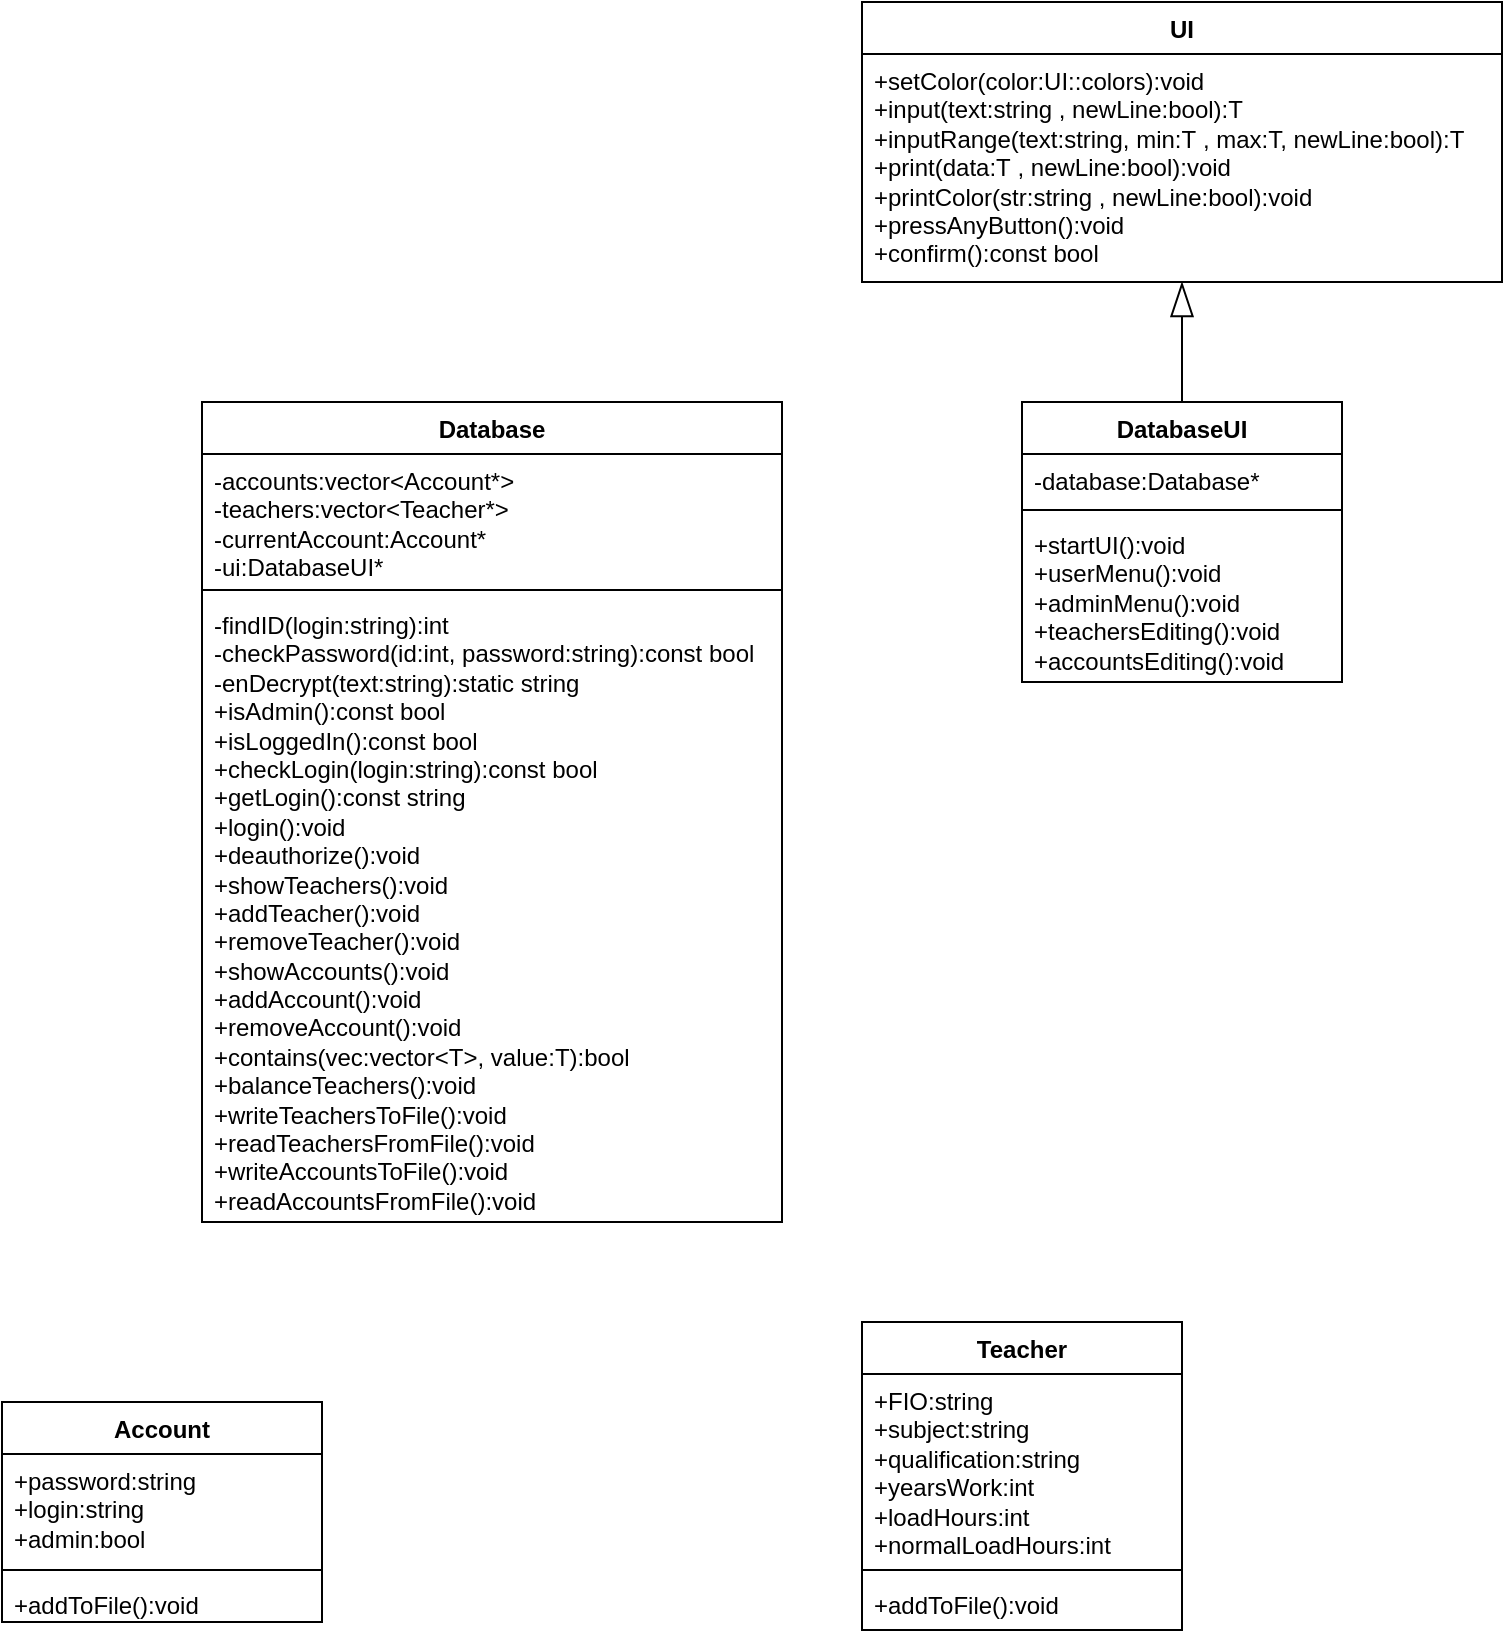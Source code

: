 <mxfile version="24.4.8" type="github">
  <diagram name="Страница — 1" id="v00zqgnZbxmumNdSIBY3">
    <mxGraphModel dx="1153" dy="736" grid="1" gridSize="10" guides="1" tooltips="1" connect="1" arrows="1" fold="1" page="1" pageScale="1" pageWidth="827" pageHeight="1169" math="0" shadow="0">
      <root>
        <mxCell id="0" />
        <mxCell id="1" parent="0" />
        <mxCell id="c9bf9Scs0g08PIBnZ7ZU-1" value="Database" style="swimlane;fontStyle=1;align=center;verticalAlign=top;childLayout=stackLayout;horizontal=1;startSize=26;horizontalStack=0;resizeParent=1;resizeParentMax=0;resizeLast=0;collapsible=1;marginBottom=0;whiteSpace=wrap;html=1;" vertex="1" parent="1">
          <mxGeometry x="150" y="200" width="290" height="410" as="geometry" />
        </mxCell>
        <mxCell id="c9bf9Scs0g08PIBnZ7ZU-2" value="&lt;div&gt;&lt;span style=&quot;background-color: initial;&quot;&gt;-accounts:&lt;/span&gt;vector&amp;lt;Account*&amp;gt;&lt;/div&gt;&lt;div&gt;&lt;span style=&quot;background-color: initial;&quot;&gt;-teachers:&lt;/span&gt;vector&amp;lt;Teacher*&amp;gt;&lt;/div&gt;&lt;div&gt;-currentAccount:&lt;span style=&quot;background-color: initial;&quot;&gt;Account*&lt;/span&gt;&lt;/div&gt;&lt;div&gt;-&lt;span style=&quot;background-color: initial;&quot;&gt;ui:&lt;/span&gt;&lt;span style=&quot;background-color: initial;&quot;&gt;DatabaseUI*&lt;/span&gt;&lt;/div&gt;" style="text;strokeColor=none;fillColor=none;align=left;verticalAlign=top;spacingLeft=4;spacingRight=4;overflow=hidden;rotatable=0;points=[[0,0.5],[1,0.5]];portConstraint=eastwest;whiteSpace=wrap;html=1;" vertex="1" parent="c9bf9Scs0g08PIBnZ7ZU-1">
          <mxGeometry y="26" width="290" height="64" as="geometry" />
        </mxCell>
        <mxCell id="c9bf9Scs0g08PIBnZ7ZU-3" value="" style="line;strokeWidth=1;fillColor=none;align=left;verticalAlign=middle;spacingTop=-1;spacingLeft=3;spacingRight=3;rotatable=0;labelPosition=right;points=[];portConstraint=eastwest;strokeColor=inherit;" vertex="1" parent="c9bf9Scs0g08PIBnZ7ZU-1">
          <mxGeometry y="90" width="290" height="8" as="geometry" />
        </mxCell>
        <mxCell id="c9bf9Scs0g08PIBnZ7ZU-4" value="&lt;div&gt;&lt;span style=&quot;white-space: normal;&quot;&gt;-findID(login:&lt;/span&gt;&lt;span style=&quot;background-color: initial;&quot;&gt;string&lt;/span&gt;&lt;span style=&quot;background-color: initial;&quot;&gt;):&lt;/span&gt;&lt;span style=&quot;background-color: initial;&quot;&gt;int&lt;/span&gt;&lt;span style=&quot;background-color: initial;&quot;&gt;&amp;nbsp;&lt;/span&gt;&lt;/div&gt;&lt;div&gt;&lt;span style=&quot;white-space: normal;&quot;&gt;-checkPassword(&lt;/span&gt;&lt;span style=&quot;background-color: initial;&quot;&gt;id:&lt;/span&gt;&lt;span style=&quot;background-color: initial;&quot;&gt;int, password:&lt;/span&gt;&lt;span style=&quot;background-color: initial;&quot;&gt;string&lt;/span&gt;&lt;span style=&quot;background-color: initial;&quot;&gt;):&lt;/span&gt;&lt;span style=&quot;background-color: initial;&quot;&gt;const bool&lt;/span&gt;&lt;span style=&quot;background-color: initial;&quot;&gt;&amp;nbsp;&lt;/span&gt;&lt;/div&gt;&lt;div&gt;&lt;span style=&quot;white-space: normal;&quot;&gt;-enDecrypt(text:&lt;/span&gt;&lt;span style=&quot;background-color: initial;&quot;&gt;string&lt;/span&gt;&lt;span style=&quot;background-color: initial;&quot;&gt;):&lt;/span&gt;&lt;span style=&quot;background-color: initial;&quot;&gt;static string&lt;/span&gt;&lt;span style=&quot;background-color: initial;&quot;&gt;&amp;nbsp;&lt;/span&gt;&lt;/div&gt;&lt;div&gt;&lt;span style=&quot;background-color: initial;&quot;&gt;&lt;div&gt;+isAdmin():const bool&lt;/div&gt;&lt;div&gt;+isLoggedIn():const bool&lt;/div&gt;&lt;div&gt;+checkLogin(login:&lt;span style=&quot;background-color: initial;&quot;&gt;string&lt;/span&gt;&lt;span style=&quot;background-color: initial;&quot;&gt;):const bool&lt;/span&gt;&lt;/div&gt;&lt;/span&gt;&lt;span style=&quot;background-color: initial;&quot;&gt;&lt;div&gt;+getLogin():const string&lt;/div&gt;&lt;div&gt;+login():void&lt;/div&gt;&lt;div&gt;+deauthorize():void&lt;/div&gt;&lt;div&gt;+showTeachers():void&lt;/div&gt;&lt;div&gt;+addTeacher():void&lt;/div&gt;&lt;div&gt;+removeTeacher():void&lt;/div&gt;&lt;div&gt;+showAccounts():void&lt;/div&gt;&lt;div&gt;+addAccount():void&lt;/div&gt;&lt;div&gt;+removeAccount():void&lt;/div&gt;&lt;div&gt;+contains(vec:&lt;span style=&quot;background-color: initial;&quot;&gt;vector&amp;lt;T&amp;gt;&lt;/span&gt;&lt;span style=&quot;background-color: initial;&quot;&gt;, value:&lt;/span&gt;&lt;span style=&quot;background-color: initial;&quot;&gt;T&lt;/span&gt;&lt;span style=&quot;background-color: initial;&quot;&gt;):bool&lt;/span&gt;&lt;/div&gt;&lt;/span&gt;&lt;span style=&quot;background-color: initial;&quot;&gt;&lt;div&gt;+balanceTeachers():void&lt;/div&gt;&lt;div&gt;+writeTeachersToFile():void&lt;/div&gt;&lt;div&gt;+readTeachersFromFile():void&lt;/div&gt;&lt;div&gt;+writeAccountsToFile():void&lt;/div&gt;&lt;div&gt;&lt;span style=&quot;background-color: initial;&quot;&gt;+readAccountsFromFile():void&lt;/span&gt;&lt;br&gt;&lt;/div&gt;&lt;/span&gt;&lt;/div&gt;" style="text;strokeColor=none;fillColor=none;align=left;verticalAlign=top;spacingLeft=4;spacingRight=4;overflow=hidden;rotatable=0;points=[[0,0.5],[1,0.5]];portConstraint=eastwest;whiteSpace=wrap;html=1;" vertex="1" parent="c9bf9Scs0g08PIBnZ7ZU-1">
          <mxGeometry y="98" width="290" height="312" as="geometry" />
        </mxCell>
        <mxCell id="c9bf9Scs0g08PIBnZ7ZU-5" value="UI" style="swimlane;fontStyle=1;align=center;verticalAlign=top;childLayout=stackLayout;horizontal=1;startSize=26;horizontalStack=0;resizeParent=1;resizeParentMax=0;resizeLast=0;collapsible=1;marginBottom=0;whiteSpace=wrap;html=1;" vertex="1" parent="1">
          <mxGeometry x="480" width="320" height="140" as="geometry" />
        </mxCell>
        <mxCell id="c9bf9Scs0g08PIBnZ7ZU-8" value="&lt;div&gt;&lt;span style=&quot;background-color: initial;&quot;&gt;+setColor(color:&lt;/span&gt;&lt;span style=&quot;background-color: initial;&quot;&gt;UI::colors&lt;/span&gt;&lt;span style=&quot;background-color: initial;&quot;&gt;):&lt;/span&gt;&lt;span style=&quot;background-color: initial;&quot;&gt;void&lt;/span&gt;&lt;span style=&quot;background-color: initial;&quot;&gt;&amp;nbsp;&lt;/span&gt;&lt;/div&gt;&lt;div&gt;&lt;span style=&quot;white-space: normal;&quot;&gt;+input(text:&lt;/span&gt;&lt;span style=&quot;background-color: initial;&quot;&gt;string&lt;/span&gt;&lt;span style=&quot;background-color: initial;&quot;&gt;&amp;nbsp;&lt;/span&gt;&lt;span style=&quot;background-color: initial;&quot;&gt;, newLine:bool):&lt;/span&gt;&lt;span style=&quot;background-color: initial;&quot;&gt;T&lt;/span&gt;&lt;span style=&quot;background-color: initial;&quot;&gt;&amp;nbsp;&lt;/span&gt;&lt;/div&gt;&lt;div&gt;&lt;span style=&quot;white-space: normal;&quot;&gt;+inputRange(text:&lt;/span&gt;&lt;span style=&quot;background-color: initial;&quot;&gt;string&lt;/span&gt;&lt;span style=&quot;background-color: initial;&quot;&gt;, min:&lt;/span&gt;&lt;span style=&quot;background-color: initial;&quot;&gt;T&lt;/span&gt;&lt;span style=&quot;background-color: initial;&quot;&gt;&amp;nbsp;&lt;/span&gt;&lt;span style=&quot;background-color: initial;&quot;&gt;, max:T, newLine:&lt;/span&gt;&lt;span style=&quot;background-color: initial;&quot;&gt;bool&lt;/span&gt;&lt;span style=&quot;background-color: initial;&quot;&gt;):&lt;/span&gt;&lt;span style=&quot;background-color: initial;&quot;&gt;T&lt;/span&gt;&lt;span style=&quot;background-color: initial;&quot;&gt;&amp;nbsp;&lt;/span&gt;&lt;/div&gt;&lt;div&gt;&lt;span style=&quot;white-space: normal;&quot;&gt;+print(data:&lt;/span&gt;&lt;span style=&quot;background-color: initial;&quot;&gt;T&lt;/span&gt;&lt;span style=&quot;background-color: initial;&quot;&gt;&amp;nbsp;&lt;/span&gt;&lt;span style=&quot;background-color: initial;&quot;&gt;, newLine:&lt;/span&gt;bool&lt;span style=&quot;background-color: initial;&quot;&gt;):&lt;/span&gt;&lt;span style=&quot;background-color: initial;&quot;&gt;void&lt;/span&gt;&lt;span style=&quot;background-color: initial;&quot;&gt;&amp;nbsp;&lt;/span&gt;&lt;/div&gt;&lt;div&gt;&lt;span style=&quot;white-space: normal;&quot;&gt;+printColor(str:&lt;/span&gt;&lt;span style=&quot;background-color: initial;&quot;&gt;string&lt;/span&gt;&lt;span style=&quot;background-color: initial;&quot;&gt;&amp;nbsp;&lt;/span&gt;&lt;span style=&quot;background-color: initial;&quot;&gt;, newLine:&lt;/span&gt;&lt;span style=&quot;background-color: initial;&quot;&gt;bool&lt;/span&gt;&lt;span style=&quot;background-color: initial;&quot;&gt;):&lt;/span&gt;&lt;span style=&quot;background-color: initial;&quot;&gt;void&lt;/span&gt;&lt;span style=&quot;background-color: initial;&quot;&gt;&amp;nbsp;&lt;/span&gt;&lt;/div&gt;&lt;div&gt;&lt;span style=&quot;white-space: normal;&quot;&gt;+pressAnyButton():&lt;/span&gt;&lt;span style=&quot;background-color: initial;&quot;&gt;void&lt;/span&gt;&lt;span style=&quot;background-color: initial;&quot;&gt;&amp;nbsp;&lt;/span&gt;&lt;/div&gt;&lt;div&gt;&lt;span style=&quot;white-space: normal;&quot;&gt;+confirm():&lt;/span&gt;&lt;span style=&quot;background-color: initial;&quot;&gt;const bool&lt;/span&gt;&lt;span style=&quot;background-color: initial;&quot;&gt;&amp;nbsp;&lt;/span&gt;&lt;/div&gt;" style="text;strokeColor=none;fillColor=none;align=left;verticalAlign=top;spacingLeft=4;spacingRight=4;overflow=hidden;rotatable=0;points=[[0,0.5],[1,0.5]];portConstraint=eastwest;whiteSpace=wrap;html=1;" vertex="1" parent="c9bf9Scs0g08PIBnZ7ZU-5">
          <mxGeometry y="26" width="320" height="114" as="geometry" />
        </mxCell>
        <mxCell id="c9bf9Scs0g08PIBnZ7ZU-22" style="edgeStyle=orthogonalEdgeStyle;rounded=0;orthogonalLoop=1;jettySize=auto;html=1;endArrow=blockThin;endFill=0;strokeWidth=1;startSize=9;endSize=15;targetPerimeterSpacing=0;" edge="1" parent="1" source="c9bf9Scs0g08PIBnZ7ZU-10" target="c9bf9Scs0g08PIBnZ7ZU-5">
          <mxGeometry relative="1" as="geometry" />
        </mxCell>
        <mxCell id="c9bf9Scs0g08PIBnZ7ZU-10" value="DatabaseUI" style="swimlane;fontStyle=1;align=center;verticalAlign=top;childLayout=stackLayout;horizontal=1;startSize=26;horizontalStack=0;resizeParent=1;resizeParentMax=0;resizeLast=0;collapsible=1;marginBottom=0;whiteSpace=wrap;html=1;" vertex="1" parent="1">
          <mxGeometry x="560" y="200" width="160" height="140" as="geometry" />
        </mxCell>
        <mxCell id="c9bf9Scs0g08PIBnZ7ZU-11" value="-database:Database*" style="text;strokeColor=none;fillColor=none;align=left;verticalAlign=top;spacingLeft=4;spacingRight=4;overflow=hidden;rotatable=0;points=[[0,0.5],[1,0.5]];portConstraint=eastwest;whiteSpace=wrap;html=1;" vertex="1" parent="c9bf9Scs0g08PIBnZ7ZU-10">
          <mxGeometry y="26" width="160" height="24" as="geometry" />
        </mxCell>
        <mxCell id="c9bf9Scs0g08PIBnZ7ZU-12" value="" style="line;strokeWidth=1;fillColor=none;align=left;verticalAlign=middle;spacingTop=-1;spacingLeft=3;spacingRight=3;rotatable=0;labelPosition=right;points=[];portConstraint=eastwest;strokeColor=inherit;" vertex="1" parent="c9bf9Scs0g08PIBnZ7ZU-10">
          <mxGeometry y="50" width="160" height="8" as="geometry" />
        </mxCell>
        <mxCell id="c9bf9Scs0g08PIBnZ7ZU-13" value="&lt;div&gt;&lt;span style=&quot;background-color: initial;&quot;&gt;+startUI():&lt;/span&gt;&lt;span style=&quot;background-color: initial;&quot;&gt;void&lt;/span&gt;&lt;span style=&quot;background-color: initial;&quot;&gt;&amp;nbsp;&lt;/span&gt;&lt;br&gt;&lt;/div&gt;&lt;div&gt;&lt;span style=&quot;white-space: normal;&quot;&gt;+userMenu():&lt;/span&gt;&lt;span style=&quot;background-color: initial;&quot;&gt;void&lt;/span&gt;&lt;span style=&quot;background-color: initial;&quot;&gt;&amp;nbsp;&lt;/span&gt;&lt;/div&gt;&lt;div&gt;&lt;span style=&quot;white-space: normal;&quot;&gt;+adminMenu():&lt;/span&gt;&lt;span style=&quot;background-color: initial;&quot;&gt;void&lt;/span&gt;&lt;span style=&quot;background-color: initial;&quot;&gt;&amp;nbsp;&lt;/span&gt;&lt;/div&gt;&lt;div&gt;&lt;span style=&quot;white-space: normal;&quot;&gt;+teachersEditing():&lt;/span&gt;&lt;span style=&quot;background-color: initial;&quot;&gt;void&lt;/span&gt;&lt;span style=&quot;background-color: initial;&quot;&gt;&amp;nbsp;&lt;/span&gt;&lt;/div&gt;&lt;div&gt;&lt;span style=&quot;white-space: normal;&quot;&gt;+accountsEditing():&lt;/span&gt;&lt;span style=&quot;background-color: initial;&quot;&gt;void&lt;/span&gt;&lt;span style=&quot;background-color: initial;&quot;&gt;&amp;nbsp;&lt;/span&gt;&lt;/div&gt;" style="text;strokeColor=none;fillColor=none;align=left;verticalAlign=top;spacingLeft=4;spacingRight=4;overflow=hidden;rotatable=0;points=[[0,0.5],[1,0.5]];portConstraint=eastwest;whiteSpace=wrap;html=1;" vertex="1" parent="c9bf9Scs0g08PIBnZ7ZU-10">
          <mxGeometry y="58" width="160" height="82" as="geometry" />
        </mxCell>
        <mxCell id="c9bf9Scs0g08PIBnZ7ZU-14" value="Account" style="swimlane;fontStyle=1;align=center;verticalAlign=top;childLayout=stackLayout;horizontal=1;startSize=26;horizontalStack=0;resizeParent=1;resizeParentMax=0;resizeLast=0;collapsible=1;marginBottom=0;whiteSpace=wrap;html=1;" vertex="1" parent="1">
          <mxGeometry x="50" y="700" width="160" height="110" as="geometry" />
        </mxCell>
        <mxCell id="c9bf9Scs0g08PIBnZ7ZU-15" value="+password:string&lt;div&gt;+login:string&lt;/div&gt;&lt;div&gt;+admin:bool&lt;/div&gt;&lt;div&gt;&lt;br&gt;&lt;/div&gt;" style="text;strokeColor=none;fillColor=none;align=left;verticalAlign=top;spacingLeft=4;spacingRight=4;overflow=hidden;rotatable=0;points=[[0,0.5],[1,0.5]];portConstraint=eastwest;whiteSpace=wrap;html=1;" vertex="1" parent="c9bf9Scs0g08PIBnZ7ZU-14">
          <mxGeometry y="26" width="160" height="54" as="geometry" />
        </mxCell>
        <mxCell id="c9bf9Scs0g08PIBnZ7ZU-16" value="" style="line;strokeWidth=1;fillColor=none;align=left;verticalAlign=middle;spacingTop=-1;spacingLeft=3;spacingRight=3;rotatable=0;labelPosition=right;points=[];portConstraint=eastwest;strokeColor=inherit;" vertex="1" parent="c9bf9Scs0g08PIBnZ7ZU-14">
          <mxGeometry y="80" width="160" height="8" as="geometry" />
        </mxCell>
        <mxCell id="c9bf9Scs0g08PIBnZ7ZU-17" value="+addToFile():void" style="text;strokeColor=none;fillColor=none;align=left;verticalAlign=top;spacingLeft=4;spacingRight=4;overflow=hidden;rotatable=0;points=[[0,0.5],[1,0.5]];portConstraint=eastwest;whiteSpace=wrap;html=1;" vertex="1" parent="c9bf9Scs0g08PIBnZ7ZU-14">
          <mxGeometry y="88" width="160" height="22" as="geometry" />
        </mxCell>
        <mxCell id="c9bf9Scs0g08PIBnZ7ZU-18" value="Teacher" style="swimlane;fontStyle=1;align=center;verticalAlign=top;childLayout=stackLayout;horizontal=1;startSize=26;horizontalStack=0;resizeParent=1;resizeParentMax=0;resizeLast=0;collapsible=1;marginBottom=0;whiteSpace=wrap;html=1;" vertex="1" parent="1">
          <mxGeometry x="480" y="660" width="160" height="154" as="geometry" />
        </mxCell>
        <mxCell id="c9bf9Scs0g08PIBnZ7ZU-19" value="&lt;div&gt;+FIO:&lt;span style=&quot;background-color: initial;&quot;&gt;string&lt;/span&gt;&lt;span style=&quot;background-color: initial;&quot;&gt;&amp;nbsp;&lt;/span&gt;&lt;/div&gt;&lt;div&gt;+subject:&lt;span style=&quot;background-color: initial;&quot;&gt;string&lt;/span&gt;&lt;span style=&quot;background-color: initial;&quot;&gt;&amp;nbsp;&lt;/span&gt;&lt;/div&gt;&lt;div&gt;+qualification:&lt;span style=&quot;background-color: initial;&quot;&gt;string&lt;/span&gt;&lt;span style=&quot;background-color: initial;&quot;&gt;&amp;nbsp;&lt;/span&gt;&lt;/div&gt;&lt;div&gt;+yearsWork:&lt;span style=&quot;background-color: initial;&quot;&gt;int&lt;/span&gt;&lt;span style=&quot;background-color: initial;&quot;&gt;&amp;nbsp;&lt;/span&gt;&lt;/div&gt;&lt;div&gt;+loadHours:&lt;span style=&quot;background-color: initial;&quot;&gt;int&lt;/span&gt;&lt;span style=&quot;background-color: initial;&quot;&gt;&amp;nbsp;&lt;/span&gt;&lt;/div&gt;&lt;div&gt;+normalLoadHours:&lt;span style=&quot;background-color: initial;&quot;&gt;int&lt;/span&gt;&lt;span style=&quot;background-color: initial;&quot;&gt;&amp;nbsp;&lt;/span&gt;&lt;/div&gt;" style="text;strokeColor=none;fillColor=none;align=left;verticalAlign=top;spacingLeft=4;spacingRight=4;overflow=hidden;rotatable=0;points=[[0,0.5],[1,0.5]];portConstraint=eastwest;whiteSpace=wrap;html=1;" vertex="1" parent="c9bf9Scs0g08PIBnZ7ZU-18">
          <mxGeometry y="26" width="160" height="94" as="geometry" />
        </mxCell>
        <mxCell id="c9bf9Scs0g08PIBnZ7ZU-20" value="" style="line;strokeWidth=1;fillColor=none;align=left;verticalAlign=middle;spacingTop=-1;spacingLeft=3;spacingRight=3;rotatable=0;labelPosition=right;points=[];portConstraint=eastwest;strokeColor=inherit;" vertex="1" parent="c9bf9Scs0g08PIBnZ7ZU-18">
          <mxGeometry y="120" width="160" height="8" as="geometry" />
        </mxCell>
        <mxCell id="c9bf9Scs0g08PIBnZ7ZU-21" value="+addToFile():void" style="text;strokeColor=none;fillColor=none;align=left;verticalAlign=top;spacingLeft=4;spacingRight=4;overflow=hidden;rotatable=0;points=[[0,0.5],[1,0.5]];portConstraint=eastwest;whiteSpace=wrap;html=1;" vertex="1" parent="c9bf9Scs0g08PIBnZ7ZU-18">
          <mxGeometry y="128" width="160" height="26" as="geometry" />
        </mxCell>
      </root>
    </mxGraphModel>
  </diagram>
</mxfile>

